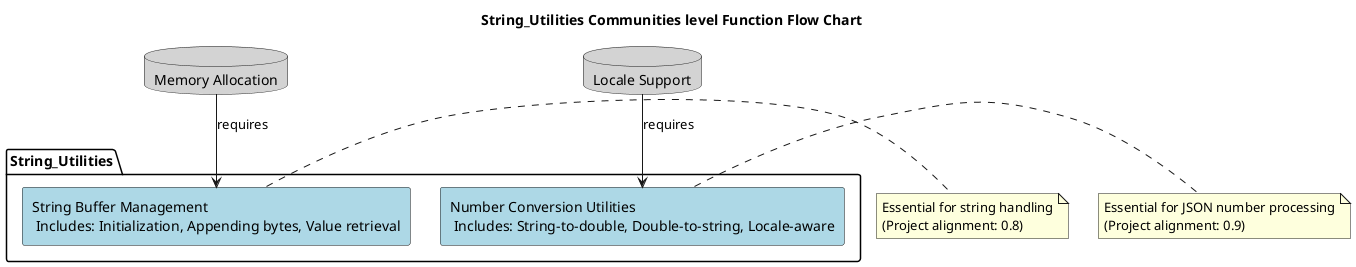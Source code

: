 @startuml
title String_Utilities Communities level Function Flow Chart

skinparam nodesep 30
skinparam ranksep 40

package "String_Utilities" {
  rectangle "String Buffer Management \n Includes: Initialization, Appending bytes, Value retrieval" as Community_8 #LightBlue
  rectangle "Number Conversion Utilities \n Includes: String-to-double, Double-to-string, Locale-aware" as Community_9 #LightBlue
}

database "Memory Allocation" as Memory #LightGray
database "Locale Support" as Locale #LightGray

Memory --> Community_8 : requires
Locale --> Community_9 : requires

note right of Community_8
  Essential for string handling
  (Project alignment: 0.8)
end note

note right of Community_9
  Essential for JSON number processing
  (Project alignment: 0.9)
end note

@enduml